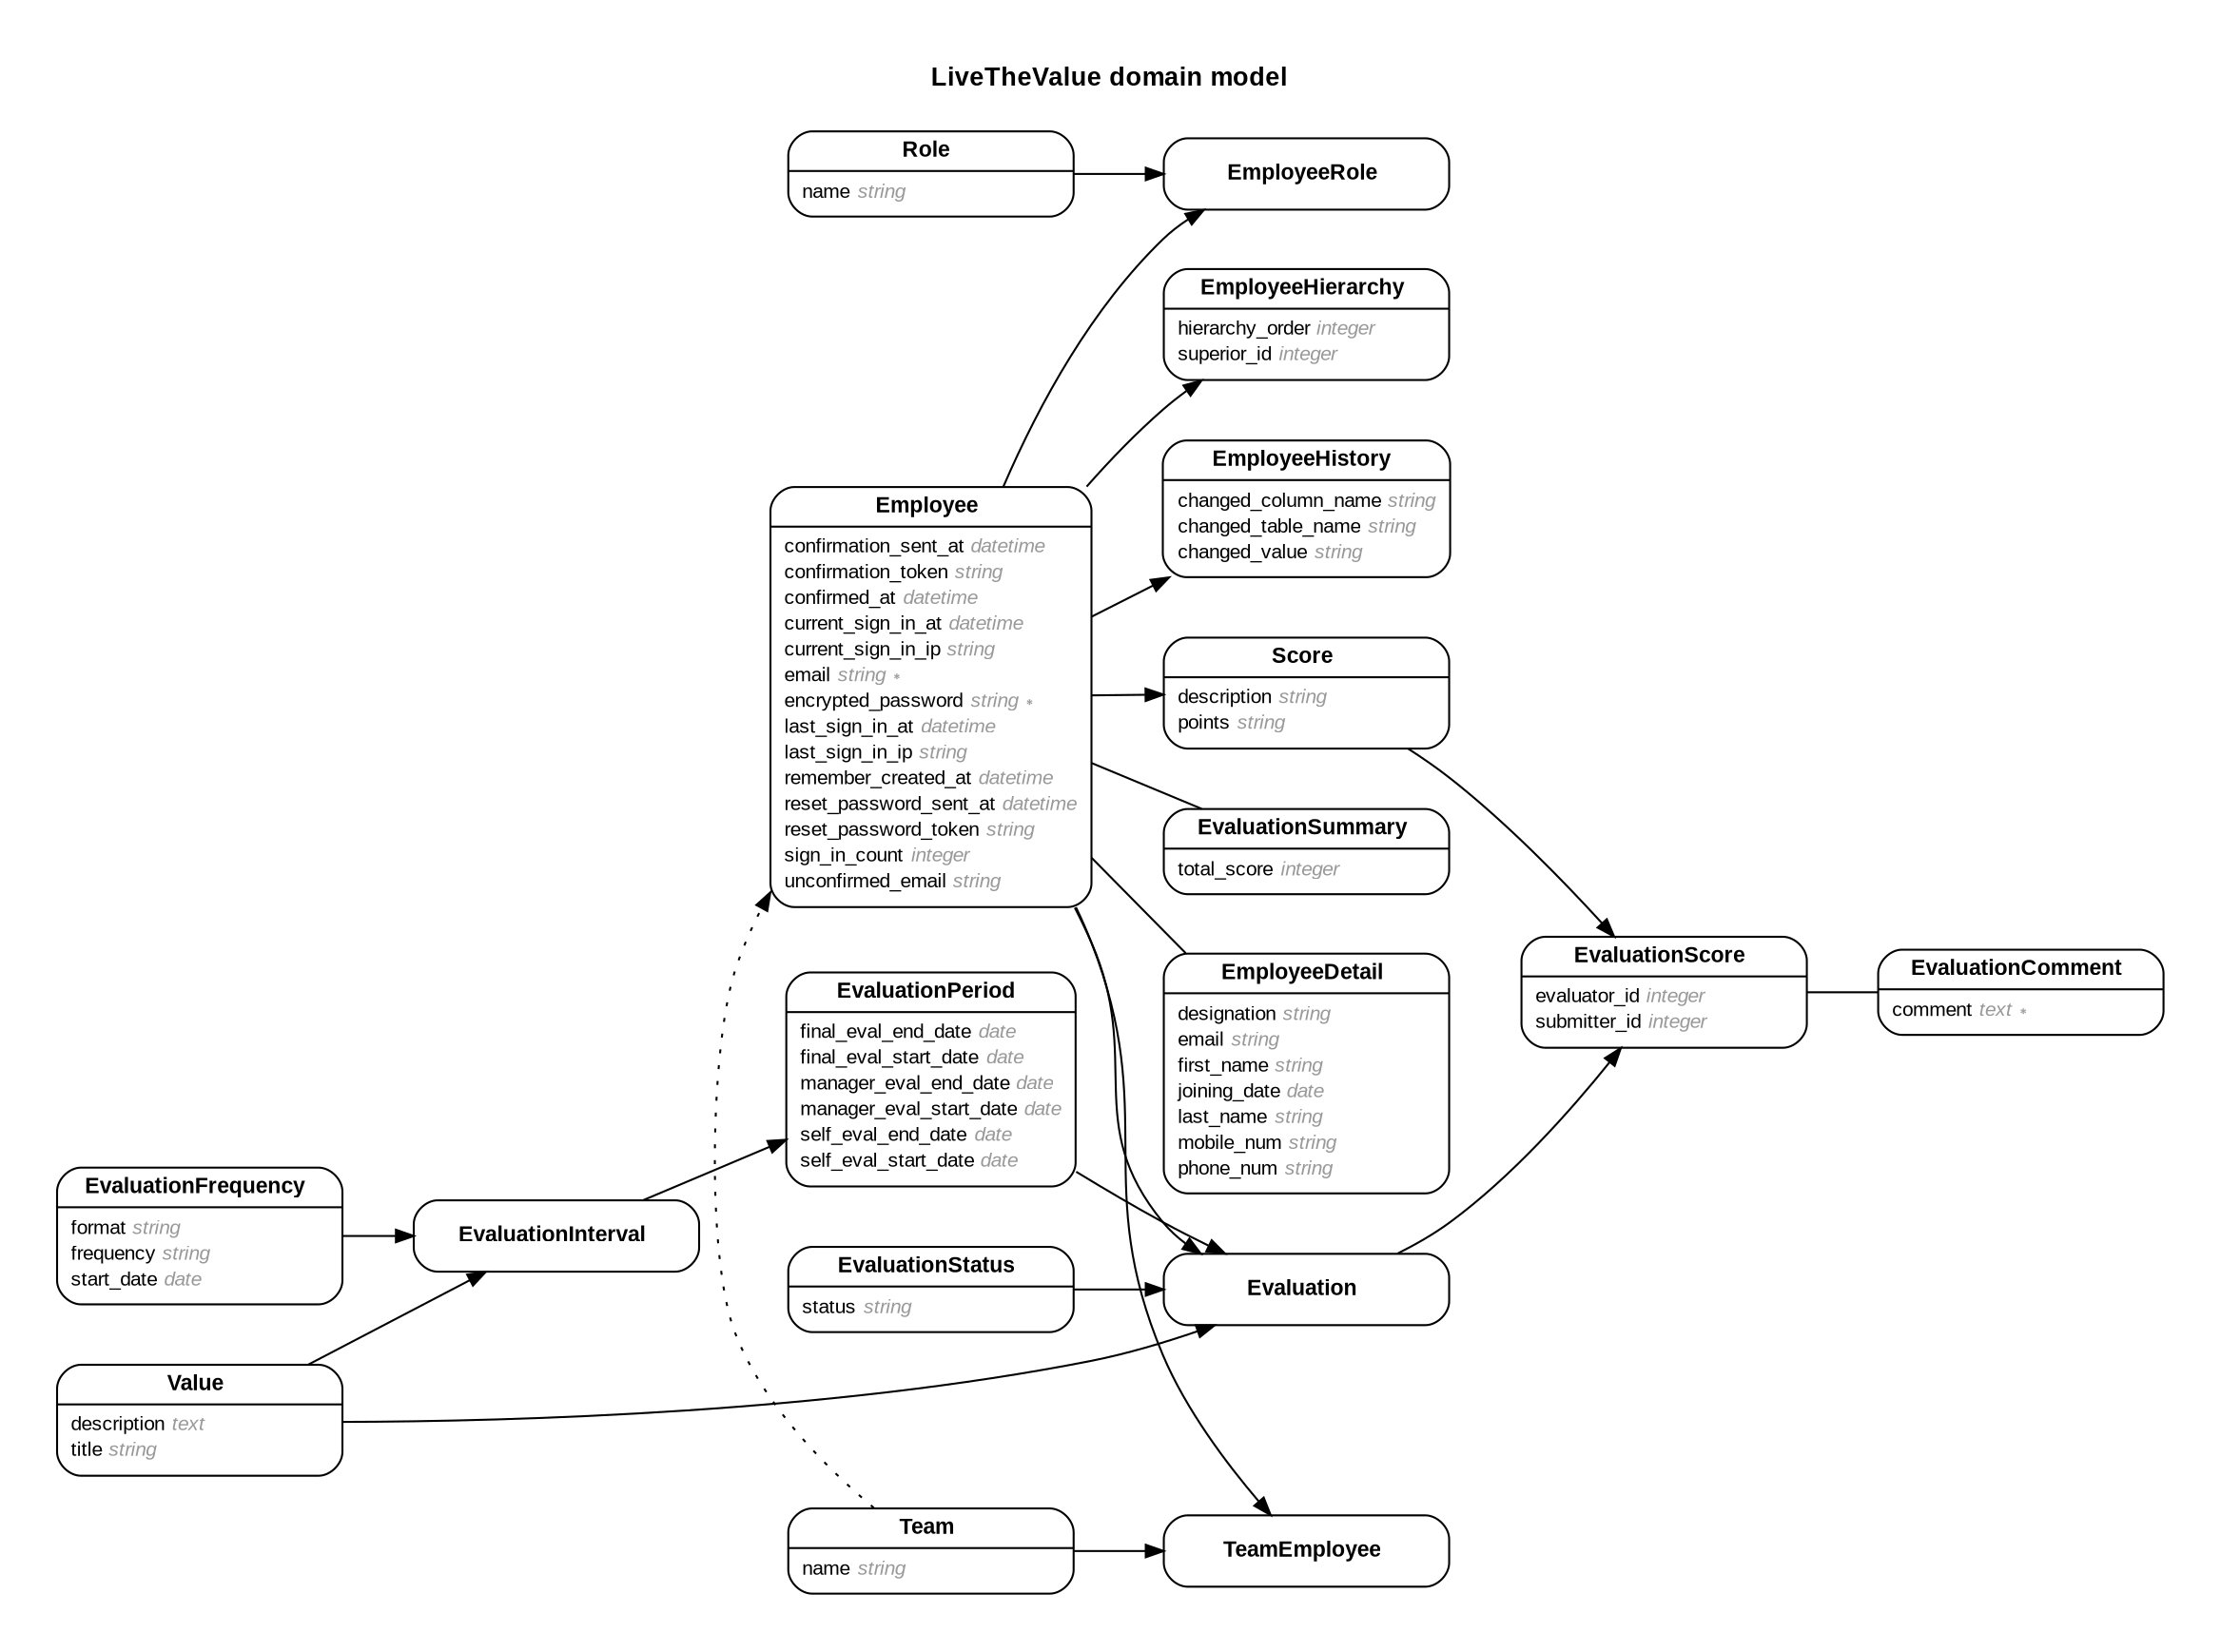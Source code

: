 digraph LiveTheValue {
  rankdir = "LR"; ranksep = "0.5"; nodesep = "0.4"; pad = "0.4,0.4"; margin = "0,0"; concentrate = "true"; labelloc = "t"; fontsize = "13"; fontname = "Arial Bold";
  node [shape = "Mrecord", fontsize = "10", fontname = "Arial", margin = "0.07,0.05", penwidth = "1.0"];
  edge [fontname = "Arial", fontsize = "7", dir = "both", arrowsize = "0.9", penwidth = "1.0", labelangle = "32", labeldistance = "1.8"];
  label = "LiveTheValue domain model\n\n";
  m_Employee [label = <<table border="0" align="center" cellspacing="0.5" cellpadding="0" width="134">
  <tr><td align="center" valign="bottom" width="130"><font face="Arial Bold" point-size="11">Employee</font></td></tr>
</table>
|
<table border="0" align="left" cellspacing="2" cellpadding="0" width="134">
  <tr><td align="left" width="130" port="confirmation_sent_at">confirmation_sent_at <font face="Arial Italic" color="grey60">datetime</font></td></tr>
  <tr><td align="left" width="130" port="confirmation_token">confirmation_token <font face="Arial Italic" color="grey60">string</font></td></tr>
  <tr><td align="left" width="130" port="confirmed_at">confirmed_at <font face="Arial Italic" color="grey60">datetime</font></td></tr>
  <tr><td align="left" width="130" port="current_sign_in_at">current_sign_in_at <font face="Arial Italic" color="grey60">datetime</font></td></tr>
  <tr><td align="left" width="130" port="current_sign_in_ip">current_sign_in_ip <font face="Arial Italic" color="grey60">string</font></td></tr>
  <tr><td align="left" width="130" port="email">email <font face="Arial Italic" color="grey60">string ∗</font></td></tr>
  <tr><td align="left" width="130" port="encrypted_password">encrypted_password <font face="Arial Italic" color="grey60">string ∗</font></td></tr>
  <tr><td align="left" width="130" port="last_sign_in_at">last_sign_in_at <font face="Arial Italic" color="grey60">datetime</font></td></tr>
  <tr><td align="left" width="130" port="last_sign_in_ip">last_sign_in_ip <font face="Arial Italic" color="grey60">string</font></td></tr>
  <tr><td align="left" width="130" port="remember_created_at">remember_created_at <font face="Arial Italic" color="grey60">datetime</font></td></tr>
  <tr><td align="left" width="130" port="reset_password_sent_at">reset_password_sent_at <font face="Arial Italic" color="grey60">datetime</font></td></tr>
  <tr><td align="left" width="130" port="reset_password_token">reset_password_token <font face="Arial Italic" color="grey60">string</font></td></tr>
  <tr><td align="left" width="130" port="sign_in_count">sign_in_count <font face="Arial Italic" color="grey60">integer</font></td></tr>
  <tr><td align="left" width="130" port="unconfirmed_email">unconfirmed_email <font face="Arial Italic" color="grey60">string</font></td></tr>
</table>
>];
  m_EmployeeDetail [label = <<table border="0" align="center" cellspacing="0.5" cellpadding="0" width="134">
  <tr><td align="center" valign="bottom" width="130"><font face="Arial Bold" point-size="11">EmployeeDetail</font></td></tr>
</table>
|
<table border="0" align="left" cellspacing="2" cellpadding="0" width="134">
  <tr><td align="left" width="130" port="designation">designation <font face="Arial Italic" color="grey60">string</font></td></tr>
  <tr><td align="left" width="130" port="email">email <font face="Arial Italic" color="grey60">string</font></td></tr>
  <tr><td align="left" width="130" port="first_name">first_name <font face="Arial Italic" color="grey60">string</font></td></tr>
  <tr><td align="left" width="130" port="joining_date">joining_date <font face="Arial Italic" color="grey60">date</font></td></tr>
  <tr><td align="left" width="130" port="last_name">last_name <font face="Arial Italic" color="grey60">string</font></td></tr>
  <tr><td align="left" width="130" port="mobile_num">mobile_num <font face="Arial Italic" color="grey60">string</font></td></tr>
  <tr><td align="left" width="130" port="phone_num">phone_num <font face="Arial Italic" color="grey60">string</font></td></tr>
</table>
>];
  m_EmployeeHierarchy [label = <<table border="0" align="center" cellspacing="0.5" cellpadding="0" width="134">
  <tr><td align="center" valign="bottom" width="130"><font face="Arial Bold" point-size="11">EmployeeHierarchy</font></td></tr>
</table>
|
<table border="0" align="left" cellspacing="2" cellpadding="0" width="134">
  <tr><td align="left" width="130" port="hierarchy_order">hierarchy_order <font face="Arial Italic" color="grey60">integer</font></td></tr>
  <tr><td align="left" width="130" port="superior_id">superior_id <font face="Arial Italic" color="grey60">integer</font></td></tr>
</table>
>];
  m_EmployeeHistory [label = <<table border="0" align="center" cellspacing="0.5" cellpadding="0" width="134">
  <tr><td align="center" valign="bottom" width="130"><font face="Arial Bold" point-size="11">EmployeeHistory</font></td></tr>
</table>
|
<table border="0" align="left" cellspacing="2" cellpadding="0" width="134">
  <tr><td align="left" width="130" port="changed_column_name">changed_column_name <font face="Arial Italic" color="grey60">string</font></td></tr>
  <tr><td align="left" width="130" port="changed_table_name">changed_table_name <font face="Arial Italic" color="grey60">string</font></td></tr>
  <tr><td align="left" width="130" port="changed_value">changed_value <font face="Arial Italic" color="grey60">string</font></td></tr>
</table>
>];
  m_EmployeeRole [label = <<table border="0" align="center" cellspacing="0.5" cellpadding="0" width="134">
  <tr><td align="center" valign="bottom" width="130"><font face="Arial Bold" point-size="11">EmployeeRole</font></td></tr>
</table>
>];
  m_Evaluation [label = <<table border="0" align="center" cellspacing="0.5" cellpadding="0" width="134">
  <tr><td align="center" valign="bottom" width="130"><font face="Arial Bold" point-size="11">Evaluation</font></td></tr>
</table>
>];
  m_EvaluationComment [label = <<table border="0" align="center" cellspacing="0.5" cellpadding="0" width="134">
  <tr><td align="center" valign="bottom" width="130"><font face="Arial Bold" point-size="11">EvaluationComment</font></td></tr>
</table>
|
<table border="0" align="left" cellspacing="2" cellpadding="0" width="134">
  <tr><td align="left" width="130" port="comment">comment <font face="Arial Italic" color="grey60">text ∗</font></td></tr>
</table>
>];
  m_EvaluationFrequency [label = <<table border="0" align="center" cellspacing="0.5" cellpadding="0" width="134">
  <tr><td align="center" valign="bottom" width="130"><font face="Arial Bold" point-size="11">EvaluationFrequency</font></td></tr>
</table>
|
<table border="0" align="left" cellspacing="2" cellpadding="0" width="134">
  <tr><td align="left" width="130" port="format">format <font face="Arial Italic" color="grey60">string</font></td></tr>
  <tr><td align="left" width="130" port="frequency">frequency <font face="Arial Italic" color="grey60">string</font></td></tr>
  <tr><td align="left" width="130" port="start_date">start_date <font face="Arial Italic" color="grey60">date</font></td></tr>
</table>
>];
  m_EvaluationInterval [label = <<table border="0" align="center" cellspacing="0.5" cellpadding="0" width="134">
  <tr><td align="center" valign="bottom" width="130"><font face="Arial Bold" point-size="11">EvaluationInterval</font></td></tr>
</table>
>];
  m_EvaluationPeriod [label = <<table border="0" align="center" cellspacing="0.5" cellpadding="0" width="134">
  <tr><td align="center" valign="bottom" width="130"><font face="Arial Bold" point-size="11">EvaluationPeriod</font></td></tr>
</table>
|
<table border="0" align="left" cellspacing="2" cellpadding="0" width="134">
  <tr><td align="left" width="130" port="final_eval_end_date">final_eval_end_date <font face="Arial Italic" color="grey60">date</font></td></tr>
  <tr><td align="left" width="130" port="final_eval_start_date">final_eval_start_date <font face="Arial Italic" color="grey60">date</font></td></tr>
  <tr><td align="left" width="130" port="manager_eval_end_date">manager_eval_end_date <font face="Arial Italic" color="grey60">date</font></td></tr>
  <tr><td align="left" width="130" port="manager_eval_start_date">manager_eval_start_date <font face="Arial Italic" color="grey60">date</font></td></tr>
  <tr><td align="left" width="130" port="self_eval_end_date">self_eval_end_date <font face="Arial Italic" color="grey60">date</font></td></tr>
  <tr><td align="left" width="130" port="self_eval_start_date">self_eval_start_date <font face="Arial Italic" color="grey60">date</font></td></tr>
</table>
>];
  m_EvaluationScore [label = <<table border="0" align="center" cellspacing="0.5" cellpadding="0" width="134">
  <tr><td align="center" valign="bottom" width="130"><font face="Arial Bold" point-size="11">EvaluationScore</font></td></tr>
</table>
|
<table border="0" align="left" cellspacing="2" cellpadding="0" width="134">
  <tr><td align="left" width="130" port="evaluator_id">evaluator_id <font face="Arial Italic" color="grey60">integer</font></td></tr>
  <tr><td align="left" width="130" port="submitter_id">submitter_id <font face="Arial Italic" color="grey60">integer</font></td></tr>
</table>
>];
  m_EvaluationStatus [label = <<table border="0" align="center" cellspacing="0.5" cellpadding="0" width="134">
  <tr><td align="center" valign="bottom" width="130"><font face="Arial Bold" point-size="11">EvaluationStatus</font></td></tr>
</table>
|
<table border="0" align="left" cellspacing="2" cellpadding="0" width="134">
  <tr><td align="left" width="130" port="status">status <font face="Arial Italic" color="grey60">string</font></td></tr>
</table>
>];
  m_EvaluationSummary [label = <<table border="0" align="center" cellspacing="0.5" cellpadding="0" width="134">
  <tr><td align="center" valign="bottom" width="130"><font face="Arial Bold" point-size="11">EvaluationSummary</font></td></tr>
</table>
|
<table border="0" align="left" cellspacing="2" cellpadding="0" width="134">
  <tr><td align="left" width="130" port="total_score">total_score <font face="Arial Italic" color="grey60">integer</font></td></tr>
</table>
>];
  m_Role [label = <<table border="0" align="center" cellspacing="0.5" cellpadding="0" width="134">
  <tr><td align="center" valign="bottom" width="130"><font face="Arial Bold" point-size="11">Role</font></td></tr>
</table>
|
<table border="0" align="left" cellspacing="2" cellpadding="0" width="134">
  <tr><td align="left" width="130" port="name">name <font face="Arial Italic" color="grey60">string</font></td></tr>
</table>
>];
  m_Score [label = <<table border="0" align="center" cellspacing="0.5" cellpadding="0" width="134">
  <tr><td align="center" valign="bottom" width="130"><font face="Arial Bold" point-size="11">Score</font></td></tr>
</table>
|
<table border="0" align="left" cellspacing="2" cellpadding="0" width="134">
  <tr><td align="left" width="130" port="description">description <font face="Arial Italic" color="grey60">string</font></td></tr>
  <tr><td align="left" width="130" port="points">points <font face="Arial Italic" color="grey60">string</font></td></tr>
</table>
>];
  m_Team [label = <<table border="0" align="center" cellspacing="0.5" cellpadding="0" width="134">
  <tr><td align="center" valign="bottom" width="130"><font face="Arial Bold" point-size="11">Team</font></td></tr>
</table>
|
<table border="0" align="left" cellspacing="2" cellpadding="0" width="134">
  <tr><td align="left" width="130" port="name">name <font face="Arial Italic" color="grey60">string</font></td></tr>
</table>
>];
  m_TeamEmployee [label = <<table border="0" align="center" cellspacing="0.5" cellpadding="0" width="134">
  <tr><td align="center" valign="bottom" width="130"><font face="Arial Bold" point-size="11">TeamEmployee</font></td></tr>
</table>
>];
  m_Value [label = <<table border="0" align="center" cellspacing="0.5" cellpadding="0" width="134">
  <tr><td align="center" valign="bottom" width="130"><font face="Arial Bold" point-size="11">Value</font></td></tr>
</table>
|
<table border="0" align="left" cellspacing="2" cellpadding="0" width="134">
  <tr><td align="left" width="130" port="description">description <font face="Arial Italic" color="grey60">text</font></td></tr>
  <tr><td align="left" width="130" port="title">title <font face="Arial Italic" color="grey60">string</font></td></tr>
</table>
>];
  m_Employee -> m_EmployeeRole [arrowhead = "normal", arrowtail = "none", weight = "2"]
  m_Employee -> m_Role [style = "dotted", arrowhead = "normal", arrowtail = "none", weight = "2", constraint = "false"]
  m_Employee -> m_EmployeeHistory [arrowhead = "normal", arrowtail = "none", weight = "2"]
  m_Employee -> m_EmployeeDetail [arrowhead = "none", arrowtail = "none", weight = "2"]
  m_Employee -> m_EmployeeHierarchy [arrowhead = "normal", arrowtail = "none", weight = "2"]
  m_Employee -> m_Evaluation [arrowhead = "normal", arrowtail = "none", weight = "2"]
  m_Employee -> m_EvaluationSummary [arrowhead = "none", arrowtail = "none", weight = "2"]
  m_Value -> m_Evaluation [arrowhead = "normal", arrowtail = "none", weight = "2"]
  m_EvaluationPeriod -> m_Evaluation [arrowhead = "normal", arrowtail = "none", weight = "2"]
  m_EvaluationStatus -> m_Evaluation [arrowhead = "normal", arrowtail = "none", weight = "2"]
  m_Evaluation -> m_EvaluationScore [arrowhead = "normal", arrowtail = "none", weight = "2"]
  m_Role -> m_EmployeeRole [arrowhead = "normal", arrowtail = "none", weight = "2"]
  m_EvaluationScore -> m_EvaluationComment [arrowhead = "none", arrowtail = "none", weight = "2"]
  m_EvaluationFrequency -> m_EvaluationInterval [arrowhead = "normal", arrowtail = "none", weight = "2"]
  m_Value -> m_EvaluationInterval [arrowhead = "normal", arrowtail = "none", weight = "2"]
  m_EvaluationInterval -> m_EvaluationPeriod [arrowhead = "normal", arrowtail = "none", weight = "1"]
  m_Score -> m_EvaluationScore [arrowhead = "normal", arrowtail = "none", weight = "2"]
  m_Employee -> m_Score [arrowhead = "normal", arrowtail = "none", weight = "1"]
  m_Team -> m_TeamEmployee [arrowhead = "normal", arrowtail = "none", weight = "2"]
  m_Team -> m_Employee [style = "dotted", arrowhead = "normal", arrowtail = "none", weight = "1", constraint = "false"]
  m_Employee -> m_TeamEmployee [arrowhead = "normal", arrowtail = "none", weight = "1"]
}
